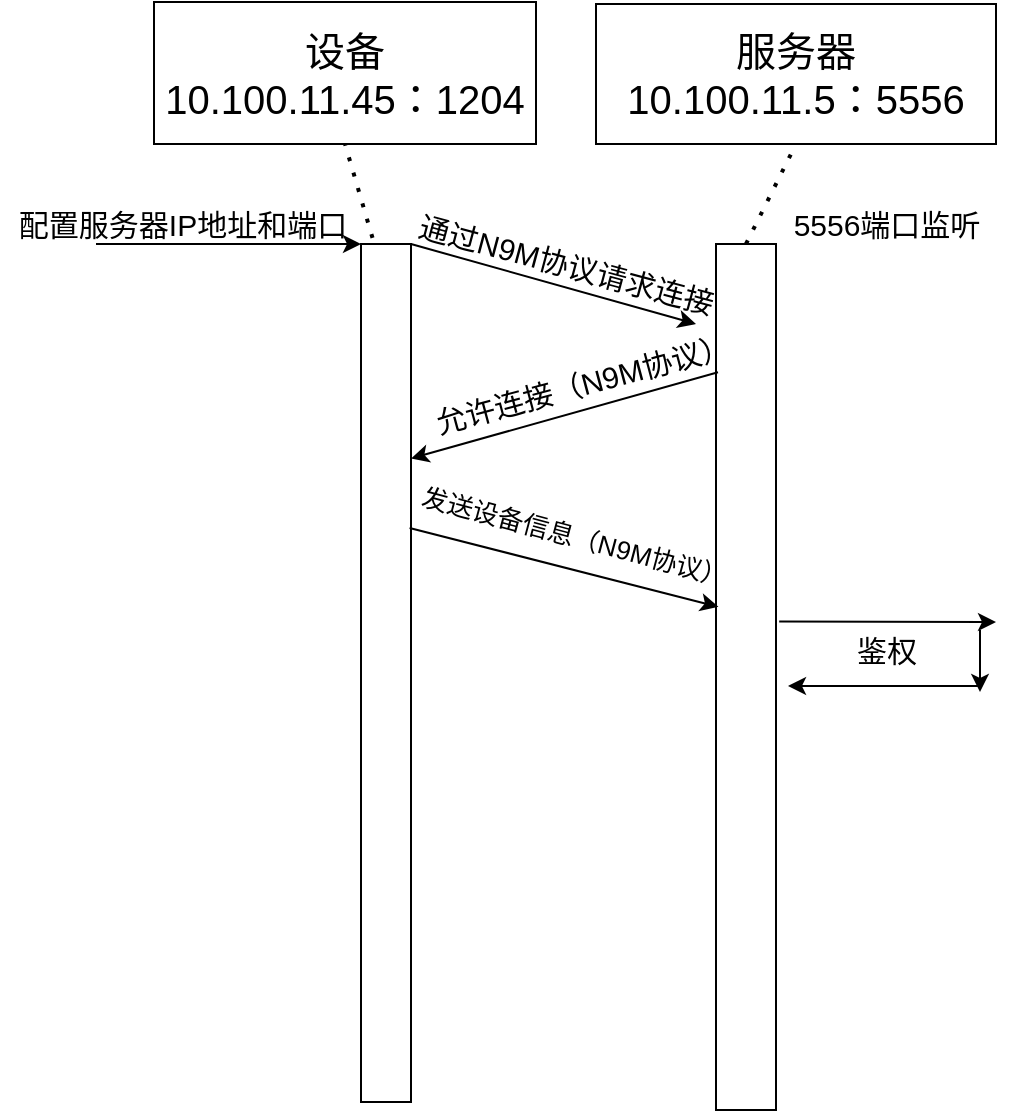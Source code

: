 <mxfile version="15.8.6" type="github">
  <diagram id="uSXk5wlPVBJ95OQQVRpL" name="Page-1">
    <mxGraphModel dx="1038" dy="492" grid="0" gridSize="10" guides="1" tooltips="1" connect="1" arrows="1" fold="1" page="1" pageScale="1" pageWidth="1654" pageHeight="2336" background="#FFFFFF" math="0" shadow="0">
      <root>
        <mxCell id="0" />
        <mxCell id="1" parent="0" />
        <mxCell id="nNZG_B5agYSJuMejLmkG-1" value="&lt;font style=&quot;font-size: 20px&quot;&gt;设备&lt;br&gt;10.100.11.45：1204&lt;br&gt;&lt;/font&gt;" style="rounded=0;whiteSpace=wrap;html=1;" vertex="1" parent="1">
          <mxGeometry x="179" y="119" width="191" height="71" as="geometry" />
        </mxCell>
        <mxCell id="nNZG_B5agYSJuMejLmkG-2" value="" style="endArrow=none;dashed=1;html=1;dashPattern=1 3;strokeWidth=2;rounded=0;fontSize=20;entryX=0.5;entryY=1;entryDx=0;entryDy=0;" edge="1" parent="1" target="nNZG_B5agYSJuMejLmkG-1">
          <mxGeometry width="50" height="50" relative="1" as="geometry">
            <mxPoint x="295" y="260" as="sourcePoint" />
            <mxPoint x="550" y="200" as="targetPoint" />
          </mxGeometry>
        </mxCell>
        <mxCell id="nNZG_B5agYSJuMejLmkG-4" value="" style="rounded=0;whiteSpace=wrap;html=1;fontSize=20;direction=south;" vertex="1" parent="1">
          <mxGeometry x="282.5" y="240" width="25" height="429" as="geometry" />
        </mxCell>
        <mxCell id="nNZG_B5agYSJuMejLmkG-5" value="" style="endArrow=classic;html=1;rounded=0;fontSize=20;exitX=0;exitY=0;exitDx=0;exitDy=0;" edge="1" parent="1" source="nNZG_B5agYSJuMejLmkG-4">
          <mxGeometry width="50" height="50" relative="1" as="geometry">
            <mxPoint x="500" y="250" as="sourcePoint" />
            <mxPoint x="450" y="280" as="targetPoint" />
          </mxGeometry>
        </mxCell>
        <mxCell id="nNZG_B5agYSJuMejLmkG-6" value="通过N9M协议请求连接" style="text;html=1;align=center;verticalAlign=middle;resizable=0;points=[];autosize=1;strokeColor=none;fillColor=none;fontSize=15;rotation=15;" vertex="1" parent="1">
          <mxGeometry x="300" y="240" width="170" height="20" as="geometry" />
        </mxCell>
        <mxCell id="nNZG_B5agYSJuMejLmkG-7" value="" style="rounded=0;whiteSpace=wrap;html=1;fontSize=15;direction=south;" vertex="1" parent="1">
          <mxGeometry x="460" y="240" width="30" height="433" as="geometry" />
        </mxCell>
        <mxCell id="nNZG_B5agYSJuMejLmkG-8" value="" style="endArrow=classic;html=1;rounded=0;fontSize=15;exitX=0.148;exitY=0.967;exitDx=0;exitDy=0;entryX=0.25;entryY=0;entryDx=0;entryDy=0;exitPerimeter=0;" edge="1" parent="1" source="nNZG_B5agYSJuMejLmkG-7" target="nNZG_B5agYSJuMejLmkG-4">
          <mxGeometry width="50" height="50" relative="1" as="geometry">
            <mxPoint x="500" y="250" as="sourcePoint" />
            <mxPoint x="550" y="200" as="targetPoint" />
          </mxGeometry>
        </mxCell>
        <mxCell id="nNZG_B5agYSJuMejLmkG-9" value="允许连接（N9M协议）" style="text;html=1;align=center;verticalAlign=middle;resizable=0;points=[];autosize=1;strokeColor=none;fillColor=none;fontSize=15;rotation=-15;" vertex="1" parent="1">
          <mxGeometry x="307.5" y="300" width="170" height="20" as="geometry" />
        </mxCell>
        <mxCell id="nNZG_B5agYSJuMejLmkG-10" value="&lt;font style=&quot;font-size: 20px&quot;&gt;服务器&lt;br&gt;10.100.11.5：5556&lt;br&gt;&lt;/font&gt;" style="rounded=0;whiteSpace=wrap;html=1;" vertex="1" parent="1">
          <mxGeometry x="400" y="120" width="200" height="70" as="geometry" />
        </mxCell>
        <mxCell id="nNZG_B5agYSJuMejLmkG-11" value="" style="endArrow=none;dashed=1;html=1;dashPattern=1 3;strokeWidth=2;rounded=0;fontSize=15;entryX=0.5;entryY=1;entryDx=0;entryDy=0;exitX=0;exitY=0.5;exitDx=0;exitDy=0;" edge="1" parent="1" source="nNZG_B5agYSJuMejLmkG-7" target="nNZG_B5agYSJuMejLmkG-10">
          <mxGeometry width="50" height="50" relative="1" as="geometry">
            <mxPoint x="500" y="250" as="sourcePoint" />
            <mxPoint x="550" y="200" as="targetPoint" />
          </mxGeometry>
        </mxCell>
        <mxCell id="nNZG_B5agYSJuMejLmkG-12" value="5556端口监听" style="text;html=1;align=center;verticalAlign=middle;resizable=0;points=[];autosize=1;strokeColor=none;fillColor=none;fontSize=15;" vertex="1" parent="1">
          <mxGeometry x="490" y="220" width="110" height="20" as="geometry" />
        </mxCell>
        <mxCell id="nNZG_B5agYSJuMejLmkG-13" value="" style="endArrow=classic;html=1;rounded=0;fontSize=15;" edge="1" parent="1">
          <mxGeometry width="50" height="50" relative="1" as="geometry">
            <mxPoint x="150" y="240" as="sourcePoint" />
            <mxPoint x="282.5" y="240" as="targetPoint" />
          </mxGeometry>
        </mxCell>
        <mxCell id="nNZG_B5agYSJuMejLmkG-15" value="配置服务器IP地址和端口" style="text;html=1;align=center;verticalAlign=middle;resizable=0;points=[];autosize=1;strokeColor=none;fillColor=none;fontSize=15;" vertex="1" parent="1">
          <mxGeometry x="102.5" y="220" width="180" height="20" as="geometry" />
        </mxCell>
        <mxCell id="nNZG_B5agYSJuMejLmkG-16" value="" style="endArrow=classic;html=1;rounded=0;fontSize=15;entryX=0.419;entryY=0.96;entryDx=0;entryDy=0;entryPerimeter=0;exitX=0.331;exitY=0.028;exitDx=0;exitDy=0;exitPerimeter=0;" edge="1" parent="1" source="nNZG_B5agYSJuMejLmkG-4" target="nNZG_B5agYSJuMejLmkG-7">
          <mxGeometry width="50" height="50" relative="1" as="geometry">
            <mxPoint x="312" y="388" as="sourcePoint" />
            <mxPoint x="553" y="401" as="targetPoint" />
          </mxGeometry>
        </mxCell>
        <mxCell id="nNZG_B5agYSJuMejLmkG-17" value="发送设备信息（N9M协议）" style="text;html=1;align=center;verticalAlign=middle;resizable=0;points=[];autosize=1;strokeColor=none;fillColor=none;fontSize=13;rotation=15;" vertex="1" parent="1">
          <mxGeometry x="305" y="376" width="168" height="20" as="geometry" />
        </mxCell>
        <mxCell id="nNZG_B5agYSJuMejLmkG-18" value="" style="endArrow=classic;html=1;rounded=0;fontSize=13;exitX=0.436;exitY=-0.053;exitDx=0;exitDy=0;exitPerimeter=0;" edge="1" parent="1" source="nNZG_B5agYSJuMejLmkG-7">
          <mxGeometry width="50" height="50" relative="1" as="geometry">
            <mxPoint x="503" y="451" as="sourcePoint" />
            <mxPoint x="600" y="429" as="targetPoint" />
          </mxGeometry>
        </mxCell>
        <mxCell id="nNZG_B5agYSJuMejLmkG-19" value="&lt;span style=&quot;font-size: 15px&quot;&gt;鉴权&lt;/span&gt;" style="text;html=1;align=center;verticalAlign=middle;resizable=0;points=[];autosize=1;strokeColor=none;fillColor=none;fontSize=13;" vertex="1" parent="1">
          <mxGeometry x="525" y="433" width="40" height="20" as="geometry" />
        </mxCell>
        <mxCell id="nNZG_B5agYSJuMejLmkG-20" value="" style="endArrow=classic;html=1;rounded=0;fontSize=15;" edge="1" parent="1">
          <mxGeometry width="50" height="50" relative="1" as="geometry">
            <mxPoint x="592" y="433" as="sourcePoint" />
            <mxPoint x="592" y="464" as="targetPoint" />
          </mxGeometry>
        </mxCell>
        <mxCell id="nNZG_B5agYSJuMejLmkG-21" value="" style="endArrow=classic;html=1;rounded=0;fontSize=15;" edge="1" parent="1">
          <mxGeometry width="50" height="50" relative="1" as="geometry">
            <mxPoint x="591" y="461" as="sourcePoint" />
            <mxPoint x="496" y="461" as="targetPoint" />
          </mxGeometry>
        </mxCell>
      </root>
    </mxGraphModel>
  </diagram>
</mxfile>
